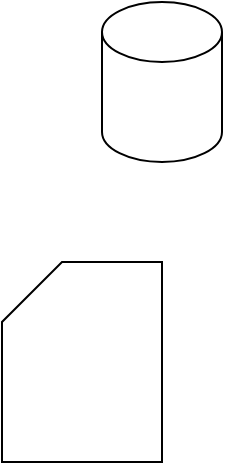<mxfile version="28.1.2">
  <diagram name="第 1 页" id="rdPGqMogSEvbH4Es-IUW">
    <mxGraphModel dx="784" dy="1136" grid="1" gridSize="10" guides="1" tooltips="1" connect="1" arrows="1" fold="1" page="1" pageScale="1" pageWidth="827" pageHeight="1169" math="0" shadow="0">
      <root>
        <mxCell id="0" />
        <mxCell id="1" parent="0" />
        <mxCell id="FA1VpAkMpT1bwXhChrSb-1" value="" style="shape=card;whiteSpace=wrap;html=1;" parent="1" vertex="1">
          <mxGeometry x="280" y="390" width="80" height="100" as="geometry" />
        </mxCell>
        <mxCell id="FA1VpAkMpT1bwXhChrSb-2" value="" style="shape=cylinder3;whiteSpace=wrap;html=1;boundedLbl=1;backgroundOutline=1;size=15;" parent="1" vertex="1">
          <mxGeometry x="330" y="260" width="60" height="80" as="geometry" />
        </mxCell>
      </root>
    </mxGraphModel>
  </diagram>
</mxfile>
